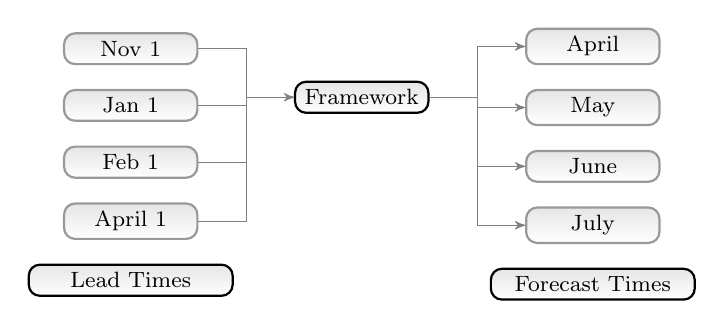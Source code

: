 \begin{tikzpicture}
    [
    node distance=3mm and 5mm,
    block/.style ={
        rectangle, 
        draw=gray!80, 
        thick, 
        top color=gray!20, 
        bottom color=white,
        text badly centered, 
        text width=5em,
        rounded corners
    },
    phantom/.style={
        inner sep=0,
        outer sep=-.7pt,
    },
    a/.style={
        -stealth',
        draw=gray
    },
    l/.style={
        draw=gray
    }
    ]
    \footnotesize
    \node (lead1)[block] {Nov 1};
    \node (lead2)[block,below=of lead1] {Jan 1};
    \node (lead3)[block,below=of lead2] {Feb 1};
    \node (lead4)[block,below=of lead3] {April 1};
    \node (leaddes)[block,draw=black,text width=8em,below=of lead4] {Lead Times};
    
    \node (p1)[below right=of lead1]{};
    
    \node (f)[block,right=of p1,draw=black] {Framework};
    
    \node (p2)[right=of f]{};
    
    \node (fc1)[block,above right=of p2] {April};
    \node (fc2)[block,below=of fc1] {May};
    \node (fc3)[block,below=of fc2] {June};
    \node (fc4)[block,below=of fc3] {July};
    \node (fcdes)[block,draw=black,text width=8em,below=of fc4] {Forecast Times};
      
    \draw[l] (lead1) -| (p1.center);
    \draw[l] (lead2) -| (p1.center);
    \draw[l] (lead3) -| (p1.center);
    \draw[l] (lead4) -| (p1.center);
    
    \draw[a] (p1.center) -- (f);
    
    \draw[a] (p2.center) |- (fc1);
    \draw[a] (p2.center) |- (fc2);
    \draw[a] (p2.center) |- (fc3);
    \draw[a] (p2.center) |- (fc4);
    
    \draw[l] (p2.center) -- (f);
    
\end{tikzpicture}
